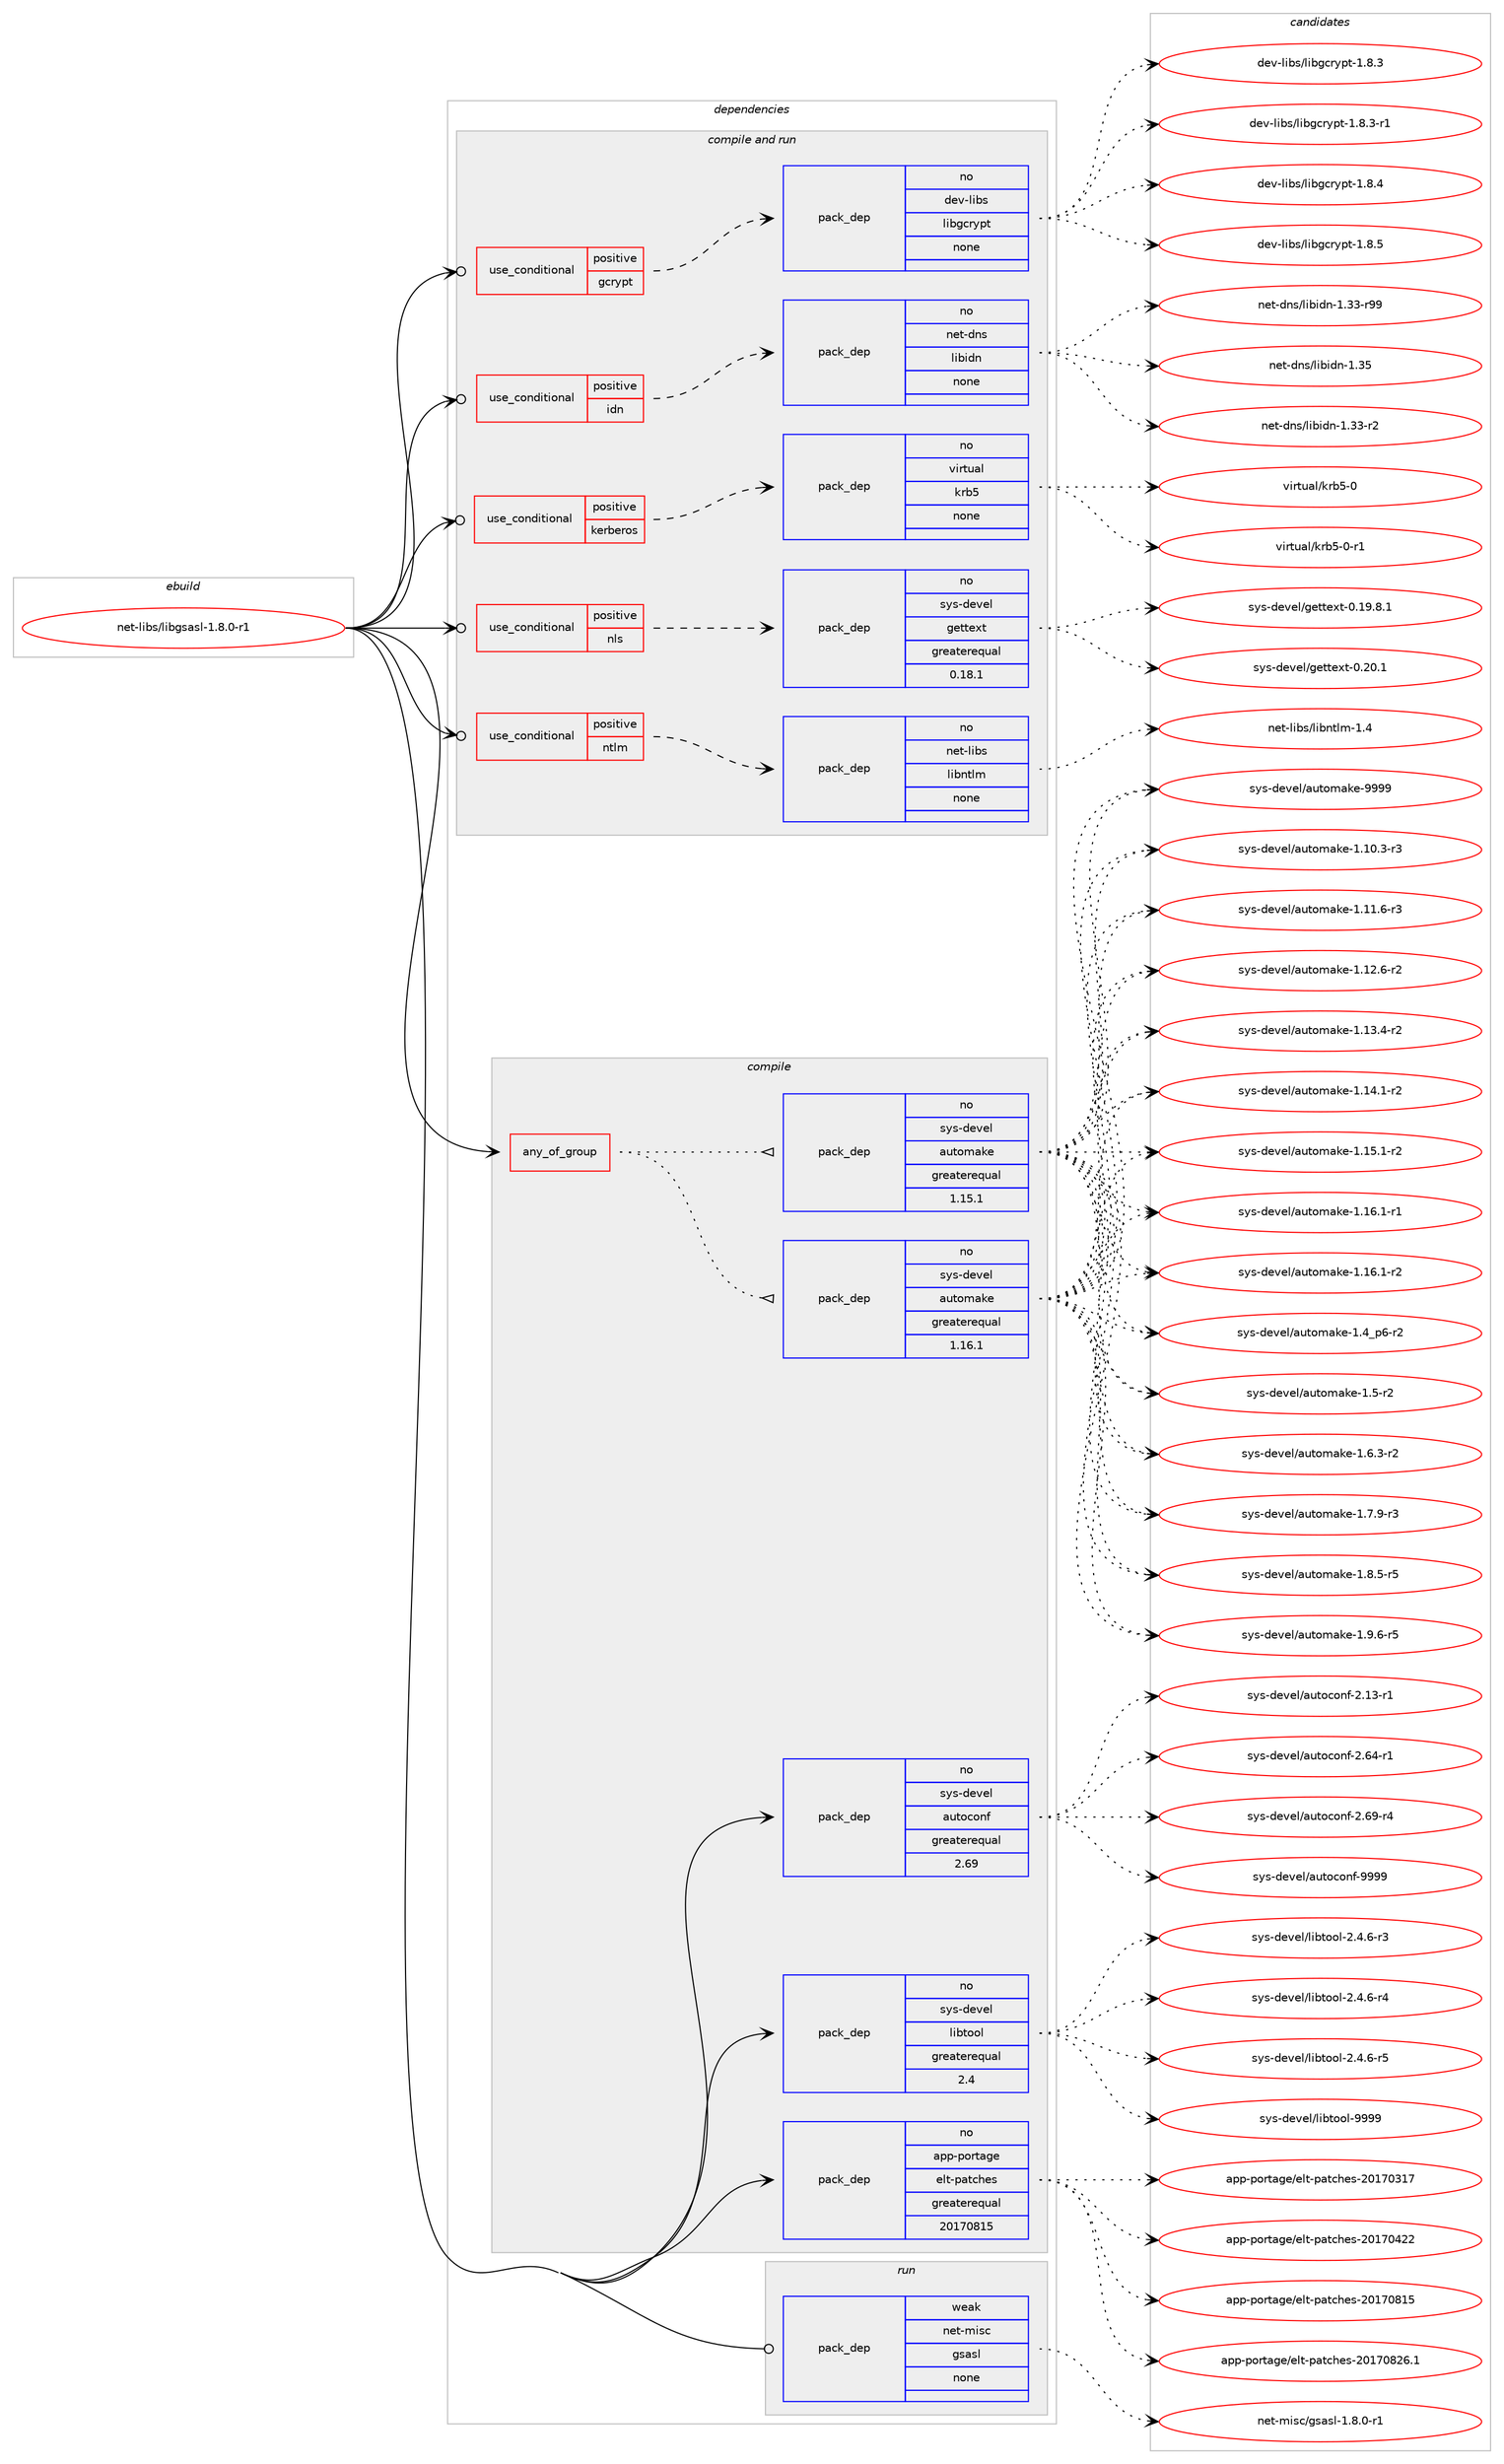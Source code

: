 digraph prolog {

# *************
# Graph options
# *************

newrank=true;
concentrate=true;
compound=true;
graph [rankdir=LR,fontname=Helvetica,fontsize=10,ranksep=1.5];#, ranksep=2.5, nodesep=0.2];
edge  [arrowhead=vee];
node  [fontname=Helvetica,fontsize=10];

# **********
# The ebuild
# **********

subgraph cluster_leftcol {
color=gray;
rank=same;
label=<<i>ebuild</i>>;
id [label="net-libs/libgsasl-1.8.0-r1", color=red, width=4, href="../net-libs/libgsasl-1.8.0-r1.svg"];
}

# ****************
# The dependencies
# ****************

subgraph cluster_midcol {
color=gray;
label=<<i>dependencies</i>>;
subgraph cluster_compile {
fillcolor="#eeeeee";
style=filled;
label=<<i>compile</i>>;
subgraph any14002 {
dependency826493 [label=<<TABLE BORDER="0" CELLBORDER="1" CELLSPACING="0" CELLPADDING="4"><TR><TD CELLPADDING="10">any_of_group</TD></TR></TABLE>>, shape=none, color=red];subgraph pack610581 {
dependency826494 [label=<<TABLE BORDER="0" CELLBORDER="1" CELLSPACING="0" CELLPADDING="4" WIDTH="220"><TR><TD ROWSPAN="6" CELLPADDING="30">pack_dep</TD></TR><TR><TD WIDTH="110">no</TD></TR><TR><TD>sys-devel</TD></TR><TR><TD>automake</TD></TR><TR><TD>greaterequal</TD></TR><TR><TD>1.16.1</TD></TR></TABLE>>, shape=none, color=blue];
}
dependency826493:e -> dependency826494:w [weight=20,style="dotted",arrowhead="oinv"];
subgraph pack610582 {
dependency826495 [label=<<TABLE BORDER="0" CELLBORDER="1" CELLSPACING="0" CELLPADDING="4" WIDTH="220"><TR><TD ROWSPAN="6" CELLPADDING="30">pack_dep</TD></TR><TR><TD WIDTH="110">no</TD></TR><TR><TD>sys-devel</TD></TR><TR><TD>automake</TD></TR><TR><TD>greaterequal</TD></TR><TR><TD>1.15.1</TD></TR></TABLE>>, shape=none, color=blue];
}
dependency826493:e -> dependency826495:w [weight=20,style="dotted",arrowhead="oinv"];
}
id:e -> dependency826493:w [weight=20,style="solid",arrowhead="vee"];
subgraph pack610583 {
dependency826496 [label=<<TABLE BORDER="0" CELLBORDER="1" CELLSPACING="0" CELLPADDING="4" WIDTH="220"><TR><TD ROWSPAN="6" CELLPADDING="30">pack_dep</TD></TR><TR><TD WIDTH="110">no</TD></TR><TR><TD>app-portage</TD></TR><TR><TD>elt-patches</TD></TR><TR><TD>greaterequal</TD></TR><TR><TD>20170815</TD></TR></TABLE>>, shape=none, color=blue];
}
id:e -> dependency826496:w [weight=20,style="solid",arrowhead="vee"];
subgraph pack610584 {
dependency826497 [label=<<TABLE BORDER="0" CELLBORDER="1" CELLSPACING="0" CELLPADDING="4" WIDTH="220"><TR><TD ROWSPAN="6" CELLPADDING="30">pack_dep</TD></TR><TR><TD WIDTH="110">no</TD></TR><TR><TD>sys-devel</TD></TR><TR><TD>autoconf</TD></TR><TR><TD>greaterequal</TD></TR><TR><TD>2.69</TD></TR></TABLE>>, shape=none, color=blue];
}
id:e -> dependency826497:w [weight=20,style="solid",arrowhead="vee"];
subgraph pack610585 {
dependency826498 [label=<<TABLE BORDER="0" CELLBORDER="1" CELLSPACING="0" CELLPADDING="4" WIDTH="220"><TR><TD ROWSPAN="6" CELLPADDING="30">pack_dep</TD></TR><TR><TD WIDTH="110">no</TD></TR><TR><TD>sys-devel</TD></TR><TR><TD>libtool</TD></TR><TR><TD>greaterequal</TD></TR><TR><TD>2.4</TD></TR></TABLE>>, shape=none, color=blue];
}
id:e -> dependency826498:w [weight=20,style="solid",arrowhead="vee"];
}
subgraph cluster_compileandrun {
fillcolor="#eeeeee";
style=filled;
label=<<i>compile and run</i>>;
subgraph cond201453 {
dependency826499 [label=<<TABLE BORDER="0" CELLBORDER="1" CELLSPACING="0" CELLPADDING="4"><TR><TD ROWSPAN="3" CELLPADDING="10">use_conditional</TD></TR><TR><TD>positive</TD></TR><TR><TD>gcrypt</TD></TR></TABLE>>, shape=none, color=red];
subgraph pack610586 {
dependency826500 [label=<<TABLE BORDER="0" CELLBORDER="1" CELLSPACING="0" CELLPADDING="4" WIDTH="220"><TR><TD ROWSPAN="6" CELLPADDING="30">pack_dep</TD></TR><TR><TD WIDTH="110">no</TD></TR><TR><TD>dev-libs</TD></TR><TR><TD>libgcrypt</TD></TR><TR><TD>none</TD></TR><TR><TD></TD></TR></TABLE>>, shape=none, color=blue];
}
dependency826499:e -> dependency826500:w [weight=20,style="dashed",arrowhead="vee"];
}
id:e -> dependency826499:w [weight=20,style="solid",arrowhead="odotvee"];
subgraph cond201454 {
dependency826501 [label=<<TABLE BORDER="0" CELLBORDER="1" CELLSPACING="0" CELLPADDING="4"><TR><TD ROWSPAN="3" CELLPADDING="10">use_conditional</TD></TR><TR><TD>positive</TD></TR><TR><TD>idn</TD></TR></TABLE>>, shape=none, color=red];
subgraph pack610587 {
dependency826502 [label=<<TABLE BORDER="0" CELLBORDER="1" CELLSPACING="0" CELLPADDING="4" WIDTH="220"><TR><TD ROWSPAN="6" CELLPADDING="30">pack_dep</TD></TR><TR><TD WIDTH="110">no</TD></TR><TR><TD>net-dns</TD></TR><TR><TD>libidn</TD></TR><TR><TD>none</TD></TR><TR><TD></TD></TR></TABLE>>, shape=none, color=blue];
}
dependency826501:e -> dependency826502:w [weight=20,style="dashed",arrowhead="vee"];
}
id:e -> dependency826501:w [weight=20,style="solid",arrowhead="odotvee"];
subgraph cond201455 {
dependency826503 [label=<<TABLE BORDER="0" CELLBORDER="1" CELLSPACING="0" CELLPADDING="4"><TR><TD ROWSPAN="3" CELLPADDING="10">use_conditional</TD></TR><TR><TD>positive</TD></TR><TR><TD>kerberos</TD></TR></TABLE>>, shape=none, color=red];
subgraph pack610588 {
dependency826504 [label=<<TABLE BORDER="0" CELLBORDER="1" CELLSPACING="0" CELLPADDING="4" WIDTH="220"><TR><TD ROWSPAN="6" CELLPADDING="30">pack_dep</TD></TR><TR><TD WIDTH="110">no</TD></TR><TR><TD>virtual</TD></TR><TR><TD>krb5</TD></TR><TR><TD>none</TD></TR><TR><TD></TD></TR></TABLE>>, shape=none, color=blue];
}
dependency826503:e -> dependency826504:w [weight=20,style="dashed",arrowhead="vee"];
}
id:e -> dependency826503:w [weight=20,style="solid",arrowhead="odotvee"];
subgraph cond201456 {
dependency826505 [label=<<TABLE BORDER="0" CELLBORDER="1" CELLSPACING="0" CELLPADDING="4"><TR><TD ROWSPAN="3" CELLPADDING="10">use_conditional</TD></TR><TR><TD>positive</TD></TR><TR><TD>nls</TD></TR></TABLE>>, shape=none, color=red];
subgraph pack610589 {
dependency826506 [label=<<TABLE BORDER="0" CELLBORDER="1" CELLSPACING="0" CELLPADDING="4" WIDTH="220"><TR><TD ROWSPAN="6" CELLPADDING="30">pack_dep</TD></TR><TR><TD WIDTH="110">no</TD></TR><TR><TD>sys-devel</TD></TR><TR><TD>gettext</TD></TR><TR><TD>greaterequal</TD></TR><TR><TD>0.18.1</TD></TR></TABLE>>, shape=none, color=blue];
}
dependency826505:e -> dependency826506:w [weight=20,style="dashed",arrowhead="vee"];
}
id:e -> dependency826505:w [weight=20,style="solid",arrowhead="odotvee"];
subgraph cond201457 {
dependency826507 [label=<<TABLE BORDER="0" CELLBORDER="1" CELLSPACING="0" CELLPADDING="4"><TR><TD ROWSPAN="3" CELLPADDING="10">use_conditional</TD></TR><TR><TD>positive</TD></TR><TR><TD>ntlm</TD></TR></TABLE>>, shape=none, color=red];
subgraph pack610590 {
dependency826508 [label=<<TABLE BORDER="0" CELLBORDER="1" CELLSPACING="0" CELLPADDING="4" WIDTH="220"><TR><TD ROWSPAN="6" CELLPADDING="30">pack_dep</TD></TR><TR><TD WIDTH="110">no</TD></TR><TR><TD>net-libs</TD></TR><TR><TD>libntlm</TD></TR><TR><TD>none</TD></TR><TR><TD></TD></TR></TABLE>>, shape=none, color=blue];
}
dependency826507:e -> dependency826508:w [weight=20,style="dashed",arrowhead="vee"];
}
id:e -> dependency826507:w [weight=20,style="solid",arrowhead="odotvee"];
}
subgraph cluster_run {
fillcolor="#eeeeee";
style=filled;
label=<<i>run</i>>;
subgraph pack610591 {
dependency826509 [label=<<TABLE BORDER="0" CELLBORDER="1" CELLSPACING="0" CELLPADDING="4" WIDTH="220"><TR><TD ROWSPAN="6" CELLPADDING="30">pack_dep</TD></TR><TR><TD WIDTH="110">weak</TD></TR><TR><TD>net-misc</TD></TR><TR><TD>gsasl</TD></TR><TR><TD>none</TD></TR><TR><TD></TD></TR></TABLE>>, shape=none, color=blue];
}
id:e -> dependency826509:w [weight=20,style="solid",arrowhead="odot"];
}
}

# **************
# The candidates
# **************

subgraph cluster_choices {
rank=same;
color=gray;
label=<<i>candidates</i>>;

subgraph choice610581 {
color=black;
nodesep=1;
choice11512111545100101118101108479711711611110997107101454946494846514511451 [label="sys-devel/automake-1.10.3-r3", color=red, width=4,href="../sys-devel/automake-1.10.3-r3.svg"];
choice11512111545100101118101108479711711611110997107101454946494946544511451 [label="sys-devel/automake-1.11.6-r3", color=red, width=4,href="../sys-devel/automake-1.11.6-r3.svg"];
choice11512111545100101118101108479711711611110997107101454946495046544511450 [label="sys-devel/automake-1.12.6-r2", color=red, width=4,href="../sys-devel/automake-1.12.6-r2.svg"];
choice11512111545100101118101108479711711611110997107101454946495146524511450 [label="sys-devel/automake-1.13.4-r2", color=red, width=4,href="../sys-devel/automake-1.13.4-r2.svg"];
choice11512111545100101118101108479711711611110997107101454946495246494511450 [label="sys-devel/automake-1.14.1-r2", color=red, width=4,href="../sys-devel/automake-1.14.1-r2.svg"];
choice11512111545100101118101108479711711611110997107101454946495346494511450 [label="sys-devel/automake-1.15.1-r2", color=red, width=4,href="../sys-devel/automake-1.15.1-r2.svg"];
choice11512111545100101118101108479711711611110997107101454946495446494511449 [label="sys-devel/automake-1.16.1-r1", color=red, width=4,href="../sys-devel/automake-1.16.1-r1.svg"];
choice11512111545100101118101108479711711611110997107101454946495446494511450 [label="sys-devel/automake-1.16.1-r2", color=red, width=4,href="../sys-devel/automake-1.16.1-r2.svg"];
choice115121115451001011181011084797117116111109971071014549465295112544511450 [label="sys-devel/automake-1.4_p6-r2", color=red, width=4,href="../sys-devel/automake-1.4_p6-r2.svg"];
choice11512111545100101118101108479711711611110997107101454946534511450 [label="sys-devel/automake-1.5-r2", color=red, width=4,href="../sys-devel/automake-1.5-r2.svg"];
choice115121115451001011181011084797117116111109971071014549465446514511450 [label="sys-devel/automake-1.6.3-r2", color=red, width=4,href="../sys-devel/automake-1.6.3-r2.svg"];
choice115121115451001011181011084797117116111109971071014549465546574511451 [label="sys-devel/automake-1.7.9-r3", color=red, width=4,href="../sys-devel/automake-1.7.9-r3.svg"];
choice115121115451001011181011084797117116111109971071014549465646534511453 [label="sys-devel/automake-1.8.5-r5", color=red, width=4,href="../sys-devel/automake-1.8.5-r5.svg"];
choice115121115451001011181011084797117116111109971071014549465746544511453 [label="sys-devel/automake-1.9.6-r5", color=red, width=4,href="../sys-devel/automake-1.9.6-r5.svg"];
choice115121115451001011181011084797117116111109971071014557575757 [label="sys-devel/automake-9999", color=red, width=4,href="../sys-devel/automake-9999.svg"];
dependency826494:e -> choice11512111545100101118101108479711711611110997107101454946494846514511451:w [style=dotted,weight="100"];
dependency826494:e -> choice11512111545100101118101108479711711611110997107101454946494946544511451:w [style=dotted,weight="100"];
dependency826494:e -> choice11512111545100101118101108479711711611110997107101454946495046544511450:w [style=dotted,weight="100"];
dependency826494:e -> choice11512111545100101118101108479711711611110997107101454946495146524511450:w [style=dotted,weight="100"];
dependency826494:e -> choice11512111545100101118101108479711711611110997107101454946495246494511450:w [style=dotted,weight="100"];
dependency826494:e -> choice11512111545100101118101108479711711611110997107101454946495346494511450:w [style=dotted,weight="100"];
dependency826494:e -> choice11512111545100101118101108479711711611110997107101454946495446494511449:w [style=dotted,weight="100"];
dependency826494:e -> choice11512111545100101118101108479711711611110997107101454946495446494511450:w [style=dotted,weight="100"];
dependency826494:e -> choice115121115451001011181011084797117116111109971071014549465295112544511450:w [style=dotted,weight="100"];
dependency826494:e -> choice11512111545100101118101108479711711611110997107101454946534511450:w [style=dotted,weight="100"];
dependency826494:e -> choice115121115451001011181011084797117116111109971071014549465446514511450:w [style=dotted,weight="100"];
dependency826494:e -> choice115121115451001011181011084797117116111109971071014549465546574511451:w [style=dotted,weight="100"];
dependency826494:e -> choice115121115451001011181011084797117116111109971071014549465646534511453:w [style=dotted,weight="100"];
dependency826494:e -> choice115121115451001011181011084797117116111109971071014549465746544511453:w [style=dotted,weight="100"];
dependency826494:e -> choice115121115451001011181011084797117116111109971071014557575757:w [style=dotted,weight="100"];
}
subgraph choice610582 {
color=black;
nodesep=1;
choice11512111545100101118101108479711711611110997107101454946494846514511451 [label="sys-devel/automake-1.10.3-r3", color=red, width=4,href="../sys-devel/automake-1.10.3-r3.svg"];
choice11512111545100101118101108479711711611110997107101454946494946544511451 [label="sys-devel/automake-1.11.6-r3", color=red, width=4,href="../sys-devel/automake-1.11.6-r3.svg"];
choice11512111545100101118101108479711711611110997107101454946495046544511450 [label="sys-devel/automake-1.12.6-r2", color=red, width=4,href="../sys-devel/automake-1.12.6-r2.svg"];
choice11512111545100101118101108479711711611110997107101454946495146524511450 [label="sys-devel/automake-1.13.4-r2", color=red, width=4,href="../sys-devel/automake-1.13.4-r2.svg"];
choice11512111545100101118101108479711711611110997107101454946495246494511450 [label="sys-devel/automake-1.14.1-r2", color=red, width=4,href="../sys-devel/automake-1.14.1-r2.svg"];
choice11512111545100101118101108479711711611110997107101454946495346494511450 [label="sys-devel/automake-1.15.1-r2", color=red, width=4,href="../sys-devel/automake-1.15.1-r2.svg"];
choice11512111545100101118101108479711711611110997107101454946495446494511449 [label="sys-devel/automake-1.16.1-r1", color=red, width=4,href="../sys-devel/automake-1.16.1-r1.svg"];
choice11512111545100101118101108479711711611110997107101454946495446494511450 [label="sys-devel/automake-1.16.1-r2", color=red, width=4,href="../sys-devel/automake-1.16.1-r2.svg"];
choice115121115451001011181011084797117116111109971071014549465295112544511450 [label="sys-devel/automake-1.4_p6-r2", color=red, width=4,href="../sys-devel/automake-1.4_p6-r2.svg"];
choice11512111545100101118101108479711711611110997107101454946534511450 [label="sys-devel/automake-1.5-r2", color=red, width=4,href="../sys-devel/automake-1.5-r2.svg"];
choice115121115451001011181011084797117116111109971071014549465446514511450 [label="sys-devel/automake-1.6.3-r2", color=red, width=4,href="../sys-devel/automake-1.6.3-r2.svg"];
choice115121115451001011181011084797117116111109971071014549465546574511451 [label="sys-devel/automake-1.7.9-r3", color=red, width=4,href="../sys-devel/automake-1.7.9-r3.svg"];
choice115121115451001011181011084797117116111109971071014549465646534511453 [label="sys-devel/automake-1.8.5-r5", color=red, width=4,href="../sys-devel/automake-1.8.5-r5.svg"];
choice115121115451001011181011084797117116111109971071014549465746544511453 [label="sys-devel/automake-1.9.6-r5", color=red, width=4,href="../sys-devel/automake-1.9.6-r5.svg"];
choice115121115451001011181011084797117116111109971071014557575757 [label="sys-devel/automake-9999", color=red, width=4,href="../sys-devel/automake-9999.svg"];
dependency826495:e -> choice11512111545100101118101108479711711611110997107101454946494846514511451:w [style=dotted,weight="100"];
dependency826495:e -> choice11512111545100101118101108479711711611110997107101454946494946544511451:w [style=dotted,weight="100"];
dependency826495:e -> choice11512111545100101118101108479711711611110997107101454946495046544511450:w [style=dotted,weight="100"];
dependency826495:e -> choice11512111545100101118101108479711711611110997107101454946495146524511450:w [style=dotted,weight="100"];
dependency826495:e -> choice11512111545100101118101108479711711611110997107101454946495246494511450:w [style=dotted,weight="100"];
dependency826495:e -> choice11512111545100101118101108479711711611110997107101454946495346494511450:w [style=dotted,weight="100"];
dependency826495:e -> choice11512111545100101118101108479711711611110997107101454946495446494511449:w [style=dotted,weight="100"];
dependency826495:e -> choice11512111545100101118101108479711711611110997107101454946495446494511450:w [style=dotted,weight="100"];
dependency826495:e -> choice115121115451001011181011084797117116111109971071014549465295112544511450:w [style=dotted,weight="100"];
dependency826495:e -> choice11512111545100101118101108479711711611110997107101454946534511450:w [style=dotted,weight="100"];
dependency826495:e -> choice115121115451001011181011084797117116111109971071014549465446514511450:w [style=dotted,weight="100"];
dependency826495:e -> choice115121115451001011181011084797117116111109971071014549465546574511451:w [style=dotted,weight="100"];
dependency826495:e -> choice115121115451001011181011084797117116111109971071014549465646534511453:w [style=dotted,weight="100"];
dependency826495:e -> choice115121115451001011181011084797117116111109971071014549465746544511453:w [style=dotted,weight="100"];
dependency826495:e -> choice115121115451001011181011084797117116111109971071014557575757:w [style=dotted,weight="100"];
}
subgraph choice610583 {
color=black;
nodesep=1;
choice97112112451121111141169710310147101108116451129711699104101115455048495548514955 [label="app-portage/elt-patches-20170317", color=red, width=4,href="../app-portage/elt-patches-20170317.svg"];
choice97112112451121111141169710310147101108116451129711699104101115455048495548525050 [label="app-portage/elt-patches-20170422", color=red, width=4,href="../app-portage/elt-patches-20170422.svg"];
choice97112112451121111141169710310147101108116451129711699104101115455048495548564953 [label="app-portage/elt-patches-20170815", color=red, width=4,href="../app-portage/elt-patches-20170815.svg"];
choice971121124511211111411697103101471011081164511297116991041011154550484955485650544649 [label="app-portage/elt-patches-20170826.1", color=red, width=4,href="../app-portage/elt-patches-20170826.1.svg"];
dependency826496:e -> choice97112112451121111141169710310147101108116451129711699104101115455048495548514955:w [style=dotted,weight="100"];
dependency826496:e -> choice97112112451121111141169710310147101108116451129711699104101115455048495548525050:w [style=dotted,weight="100"];
dependency826496:e -> choice97112112451121111141169710310147101108116451129711699104101115455048495548564953:w [style=dotted,weight="100"];
dependency826496:e -> choice971121124511211111411697103101471011081164511297116991041011154550484955485650544649:w [style=dotted,weight="100"];
}
subgraph choice610584 {
color=black;
nodesep=1;
choice1151211154510010111810110847971171161119911111010245504649514511449 [label="sys-devel/autoconf-2.13-r1", color=red, width=4,href="../sys-devel/autoconf-2.13-r1.svg"];
choice1151211154510010111810110847971171161119911111010245504654524511449 [label="sys-devel/autoconf-2.64-r1", color=red, width=4,href="../sys-devel/autoconf-2.64-r1.svg"];
choice1151211154510010111810110847971171161119911111010245504654574511452 [label="sys-devel/autoconf-2.69-r4", color=red, width=4,href="../sys-devel/autoconf-2.69-r4.svg"];
choice115121115451001011181011084797117116111991111101024557575757 [label="sys-devel/autoconf-9999", color=red, width=4,href="../sys-devel/autoconf-9999.svg"];
dependency826497:e -> choice1151211154510010111810110847971171161119911111010245504649514511449:w [style=dotted,weight="100"];
dependency826497:e -> choice1151211154510010111810110847971171161119911111010245504654524511449:w [style=dotted,weight="100"];
dependency826497:e -> choice1151211154510010111810110847971171161119911111010245504654574511452:w [style=dotted,weight="100"];
dependency826497:e -> choice115121115451001011181011084797117116111991111101024557575757:w [style=dotted,weight="100"];
}
subgraph choice610585 {
color=black;
nodesep=1;
choice1151211154510010111810110847108105981161111111084550465246544511451 [label="sys-devel/libtool-2.4.6-r3", color=red, width=4,href="../sys-devel/libtool-2.4.6-r3.svg"];
choice1151211154510010111810110847108105981161111111084550465246544511452 [label="sys-devel/libtool-2.4.6-r4", color=red, width=4,href="../sys-devel/libtool-2.4.6-r4.svg"];
choice1151211154510010111810110847108105981161111111084550465246544511453 [label="sys-devel/libtool-2.4.6-r5", color=red, width=4,href="../sys-devel/libtool-2.4.6-r5.svg"];
choice1151211154510010111810110847108105981161111111084557575757 [label="sys-devel/libtool-9999", color=red, width=4,href="../sys-devel/libtool-9999.svg"];
dependency826498:e -> choice1151211154510010111810110847108105981161111111084550465246544511451:w [style=dotted,weight="100"];
dependency826498:e -> choice1151211154510010111810110847108105981161111111084550465246544511452:w [style=dotted,weight="100"];
dependency826498:e -> choice1151211154510010111810110847108105981161111111084550465246544511453:w [style=dotted,weight="100"];
dependency826498:e -> choice1151211154510010111810110847108105981161111111084557575757:w [style=dotted,weight="100"];
}
subgraph choice610586 {
color=black;
nodesep=1;
choice1001011184510810598115471081059810399114121112116454946564651 [label="dev-libs/libgcrypt-1.8.3", color=red, width=4,href="../dev-libs/libgcrypt-1.8.3.svg"];
choice10010111845108105981154710810598103991141211121164549465646514511449 [label="dev-libs/libgcrypt-1.8.3-r1", color=red, width=4,href="../dev-libs/libgcrypt-1.8.3-r1.svg"];
choice1001011184510810598115471081059810399114121112116454946564652 [label="dev-libs/libgcrypt-1.8.4", color=red, width=4,href="../dev-libs/libgcrypt-1.8.4.svg"];
choice1001011184510810598115471081059810399114121112116454946564653 [label="dev-libs/libgcrypt-1.8.5", color=red, width=4,href="../dev-libs/libgcrypt-1.8.5.svg"];
dependency826500:e -> choice1001011184510810598115471081059810399114121112116454946564651:w [style=dotted,weight="100"];
dependency826500:e -> choice10010111845108105981154710810598103991141211121164549465646514511449:w [style=dotted,weight="100"];
dependency826500:e -> choice1001011184510810598115471081059810399114121112116454946564652:w [style=dotted,weight="100"];
dependency826500:e -> choice1001011184510810598115471081059810399114121112116454946564653:w [style=dotted,weight="100"];
}
subgraph choice610587 {
color=black;
nodesep=1;
choice11010111645100110115471081059810510011045494651514511450 [label="net-dns/libidn-1.33-r2", color=red, width=4,href="../net-dns/libidn-1.33-r2.svg"];
choice1101011164510011011547108105981051001104549465151451145757 [label="net-dns/libidn-1.33-r99", color=red, width=4,href="../net-dns/libidn-1.33-r99.svg"];
choice1101011164510011011547108105981051001104549465153 [label="net-dns/libidn-1.35", color=red, width=4,href="../net-dns/libidn-1.35.svg"];
dependency826502:e -> choice11010111645100110115471081059810510011045494651514511450:w [style=dotted,weight="100"];
dependency826502:e -> choice1101011164510011011547108105981051001104549465151451145757:w [style=dotted,weight="100"];
dependency826502:e -> choice1101011164510011011547108105981051001104549465153:w [style=dotted,weight="100"];
}
subgraph choice610588 {
color=black;
nodesep=1;
choice118105114116117971084710711498534548 [label="virtual/krb5-0", color=red, width=4,href="../virtual/krb5-0.svg"];
choice1181051141161179710847107114985345484511449 [label="virtual/krb5-0-r1", color=red, width=4,href="../virtual/krb5-0-r1.svg"];
dependency826504:e -> choice118105114116117971084710711498534548:w [style=dotted,weight="100"];
dependency826504:e -> choice1181051141161179710847107114985345484511449:w [style=dotted,weight="100"];
}
subgraph choice610589 {
color=black;
nodesep=1;
choice1151211154510010111810110847103101116116101120116454846495746564649 [label="sys-devel/gettext-0.19.8.1", color=red, width=4,href="../sys-devel/gettext-0.19.8.1.svg"];
choice115121115451001011181011084710310111611610112011645484650484649 [label="sys-devel/gettext-0.20.1", color=red, width=4,href="../sys-devel/gettext-0.20.1.svg"];
dependency826506:e -> choice1151211154510010111810110847103101116116101120116454846495746564649:w [style=dotted,weight="100"];
dependency826506:e -> choice115121115451001011181011084710310111611610112011645484650484649:w [style=dotted,weight="100"];
}
subgraph choice610590 {
color=black;
nodesep=1;
choice1101011164510810598115471081059811011610810945494652 [label="net-libs/libntlm-1.4", color=red, width=4,href="../net-libs/libntlm-1.4.svg"];
dependency826508:e -> choice1101011164510810598115471081059811011610810945494652:w [style=dotted,weight="100"];
}
subgraph choice610591 {
color=black;
nodesep=1;
choice110101116451091051159947103115971151084549465646484511449 [label="net-misc/gsasl-1.8.0-r1", color=red, width=4,href="../net-misc/gsasl-1.8.0-r1.svg"];
dependency826509:e -> choice110101116451091051159947103115971151084549465646484511449:w [style=dotted,weight="100"];
}
}

}
